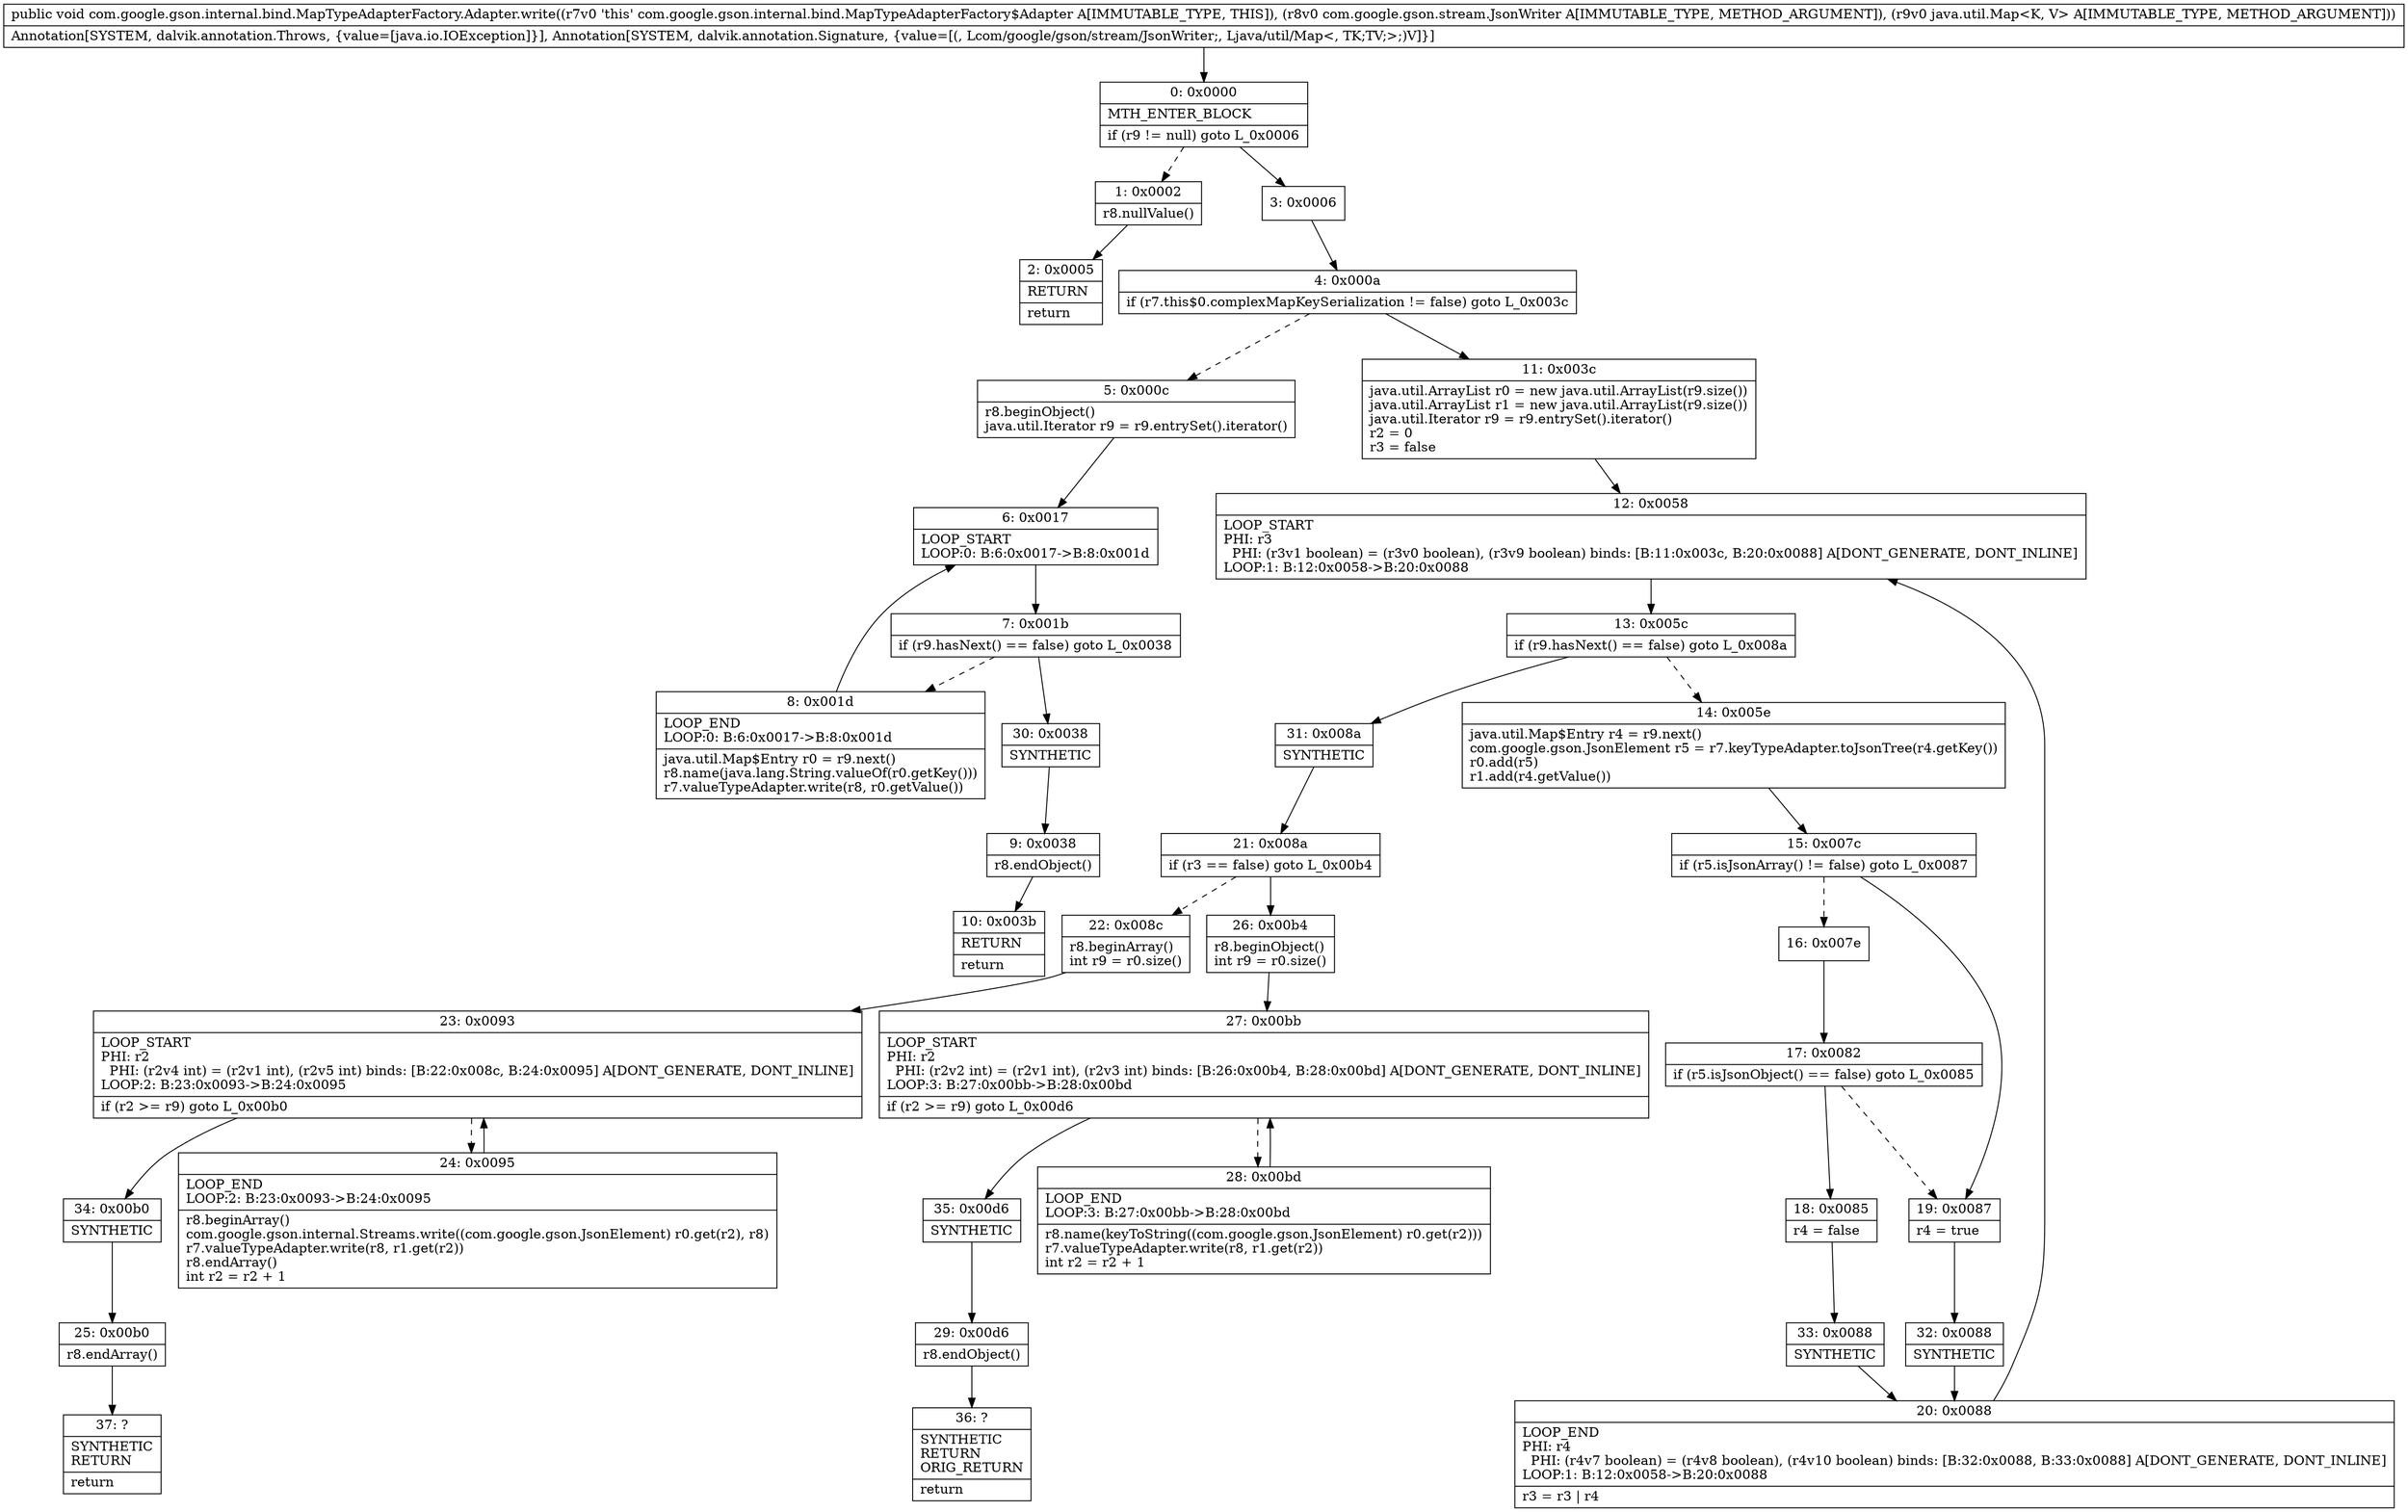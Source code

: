 digraph "CFG forcom.google.gson.internal.bind.MapTypeAdapterFactory.Adapter.write(Lcom\/google\/gson\/stream\/JsonWriter;Ljava\/util\/Map;)V" {
Node_0 [shape=record,label="{0\:\ 0x0000|MTH_ENTER_BLOCK\l|if (r9 != null) goto L_0x0006\l}"];
Node_1 [shape=record,label="{1\:\ 0x0002|r8.nullValue()\l}"];
Node_2 [shape=record,label="{2\:\ 0x0005|RETURN\l|return\l}"];
Node_3 [shape=record,label="{3\:\ 0x0006}"];
Node_4 [shape=record,label="{4\:\ 0x000a|if (r7.this$0.complexMapKeySerialization != false) goto L_0x003c\l}"];
Node_5 [shape=record,label="{5\:\ 0x000c|r8.beginObject()\ljava.util.Iterator r9 = r9.entrySet().iterator()\l}"];
Node_6 [shape=record,label="{6\:\ 0x0017|LOOP_START\lLOOP:0: B:6:0x0017\-\>B:8:0x001d\l}"];
Node_7 [shape=record,label="{7\:\ 0x001b|if (r9.hasNext() == false) goto L_0x0038\l}"];
Node_8 [shape=record,label="{8\:\ 0x001d|LOOP_END\lLOOP:0: B:6:0x0017\-\>B:8:0x001d\l|java.util.Map$Entry r0 = r9.next()\lr8.name(java.lang.String.valueOf(r0.getKey()))\lr7.valueTypeAdapter.write(r8, r0.getValue())\l}"];
Node_9 [shape=record,label="{9\:\ 0x0038|r8.endObject()\l}"];
Node_10 [shape=record,label="{10\:\ 0x003b|RETURN\l|return\l}"];
Node_11 [shape=record,label="{11\:\ 0x003c|java.util.ArrayList r0 = new java.util.ArrayList(r9.size())\ljava.util.ArrayList r1 = new java.util.ArrayList(r9.size())\ljava.util.Iterator r9 = r9.entrySet().iterator()\lr2 = 0\lr3 = false\l}"];
Node_12 [shape=record,label="{12\:\ 0x0058|LOOP_START\lPHI: r3 \l  PHI: (r3v1 boolean) = (r3v0 boolean), (r3v9 boolean) binds: [B:11:0x003c, B:20:0x0088] A[DONT_GENERATE, DONT_INLINE]\lLOOP:1: B:12:0x0058\-\>B:20:0x0088\l}"];
Node_13 [shape=record,label="{13\:\ 0x005c|if (r9.hasNext() == false) goto L_0x008a\l}"];
Node_14 [shape=record,label="{14\:\ 0x005e|java.util.Map$Entry r4 = r9.next()\lcom.google.gson.JsonElement r5 = r7.keyTypeAdapter.toJsonTree(r4.getKey())\lr0.add(r5)\lr1.add(r4.getValue())\l}"];
Node_15 [shape=record,label="{15\:\ 0x007c|if (r5.isJsonArray() != false) goto L_0x0087\l}"];
Node_16 [shape=record,label="{16\:\ 0x007e}"];
Node_17 [shape=record,label="{17\:\ 0x0082|if (r5.isJsonObject() == false) goto L_0x0085\l}"];
Node_18 [shape=record,label="{18\:\ 0x0085|r4 = false\l}"];
Node_19 [shape=record,label="{19\:\ 0x0087|r4 = true\l}"];
Node_20 [shape=record,label="{20\:\ 0x0088|LOOP_END\lPHI: r4 \l  PHI: (r4v7 boolean) = (r4v8 boolean), (r4v10 boolean) binds: [B:32:0x0088, B:33:0x0088] A[DONT_GENERATE, DONT_INLINE]\lLOOP:1: B:12:0x0058\-\>B:20:0x0088\l|r3 = r3 \| r4\l}"];
Node_21 [shape=record,label="{21\:\ 0x008a|if (r3 == false) goto L_0x00b4\l}"];
Node_22 [shape=record,label="{22\:\ 0x008c|r8.beginArray()\lint r9 = r0.size()\l}"];
Node_23 [shape=record,label="{23\:\ 0x0093|LOOP_START\lPHI: r2 \l  PHI: (r2v4 int) = (r2v1 int), (r2v5 int) binds: [B:22:0x008c, B:24:0x0095] A[DONT_GENERATE, DONT_INLINE]\lLOOP:2: B:23:0x0093\-\>B:24:0x0095\l|if (r2 \>= r9) goto L_0x00b0\l}"];
Node_24 [shape=record,label="{24\:\ 0x0095|LOOP_END\lLOOP:2: B:23:0x0093\-\>B:24:0x0095\l|r8.beginArray()\lcom.google.gson.internal.Streams.write((com.google.gson.JsonElement) r0.get(r2), r8)\lr7.valueTypeAdapter.write(r8, r1.get(r2))\lr8.endArray()\lint r2 = r2 + 1\l}"];
Node_25 [shape=record,label="{25\:\ 0x00b0|r8.endArray()\l}"];
Node_26 [shape=record,label="{26\:\ 0x00b4|r8.beginObject()\lint r9 = r0.size()\l}"];
Node_27 [shape=record,label="{27\:\ 0x00bb|LOOP_START\lPHI: r2 \l  PHI: (r2v2 int) = (r2v1 int), (r2v3 int) binds: [B:26:0x00b4, B:28:0x00bd] A[DONT_GENERATE, DONT_INLINE]\lLOOP:3: B:27:0x00bb\-\>B:28:0x00bd\l|if (r2 \>= r9) goto L_0x00d6\l}"];
Node_28 [shape=record,label="{28\:\ 0x00bd|LOOP_END\lLOOP:3: B:27:0x00bb\-\>B:28:0x00bd\l|r8.name(keyToString((com.google.gson.JsonElement) r0.get(r2)))\lr7.valueTypeAdapter.write(r8, r1.get(r2))\lint r2 = r2 + 1\l}"];
Node_29 [shape=record,label="{29\:\ 0x00d6|r8.endObject()\l}"];
Node_30 [shape=record,label="{30\:\ 0x0038|SYNTHETIC\l}"];
Node_31 [shape=record,label="{31\:\ 0x008a|SYNTHETIC\l}"];
Node_32 [shape=record,label="{32\:\ 0x0088|SYNTHETIC\l}"];
Node_33 [shape=record,label="{33\:\ 0x0088|SYNTHETIC\l}"];
Node_34 [shape=record,label="{34\:\ 0x00b0|SYNTHETIC\l}"];
Node_35 [shape=record,label="{35\:\ 0x00d6|SYNTHETIC\l}"];
Node_36 [shape=record,label="{36\:\ ?|SYNTHETIC\lRETURN\lORIG_RETURN\l|return\l}"];
Node_37 [shape=record,label="{37\:\ ?|SYNTHETIC\lRETURN\l|return\l}"];
MethodNode[shape=record,label="{public void com.google.gson.internal.bind.MapTypeAdapterFactory.Adapter.write((r7v0 'this' com.google.gson.internal.bind.MapTypeAdapterFactory$Adapter A[IMMUTABLE_TYPE, THIS]), (r8v0 com.google.gson.stream.JsonWriter A[IMMUTABLE_TYPE, METHOD_ARGUMENT]), (r9v0 java.util.Map\<K, V\> A[IMMUTABLE_TYPE, METHOD_ARGUMENT]))  | Annotation[SYSTEM, dalvik.annotation.Throws, \{value=[java.io.IOException]\}], Annotation[SYSTEM, dalvik.annotation.Signature, \{value=[(, Lcom\/google\/gson\/stream\/JsonWriter;, Ljava\/util\/Map\<, TK;TV;\>;)V]\}]\l}"];
MethodNode -> Node_0;
Node_0 -> Node_1[style=dashed];
Node_0 -> Node_3;
Node_1 -> Node_2;
Node_3 -> Node_4;
Node_4 -> Node_5[style=dashed];
Node_4 -> Node_11;
Node_5 -> Node_6;
Node_6 -> Node_7;
Node_7 -> Node_8[style=dashed];
Node_7 -> Node_30;
Node_8 -> Node_6;
Node_9 -> Node_10;
Node_11 -> Node_12;
Node_12 -> Node_13;
Node_13 -> Node_14[style=dashed];
Node_13 -> Node_31;
Node_14 -> Node_15;
Node_15 -> Node_16[style=dashed];
Node_15 -> Node_19;
Node_16 -> Node_17;
Node_17 -> Node_18;
Node_17 -> Node_19[style=dashed];
Node_18 -> Node_33;
Node_19 -> Node_32;
Node_20 -> Node_12;
Node_21 -> Node_22[style=dashed];
Node_21 -> Node_26;
Node_22 -> Node_23;
Node_23 -> Node_24[style=dashed];
Node_23 -> Node_34;
Node_24 -> Node_23;
Node_25 -> Node_37;
Node_26 -> Node_27;
Node_27 -> Node_28[style=dashed];
Node_27 -> Node_35;
Node_28 -> Node_27;
Node_29 -> Node_36;
Node_30 -> Node_9;
Node_31 -> Node_21;
Node_32 -> Node_20;
Node_33 -> Node_20;
Node_34 -> Node_25;
Node_35 -> Node_29;
}

